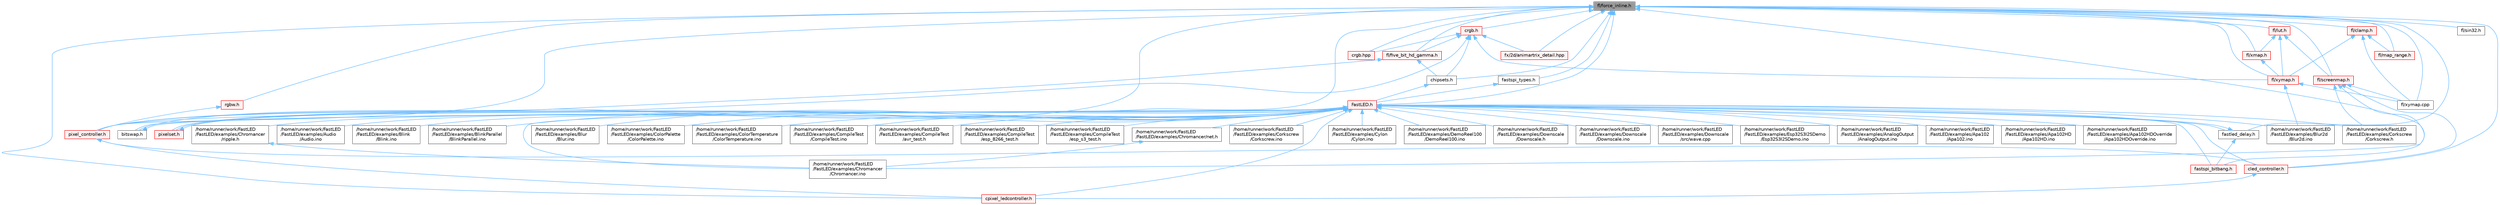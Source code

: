 digraph "fl/force_inline.h"
{
 // INTERACTIVE_SVG=YES
 // LATEX_PDF_SIZE
  bgcolor="transparent";
  edge [fontname=Helvetica,fontsize=10,labelfontname=Helvetica,labelfontsize=10];
  node [fontname=Helvetica,fontsize=10,shape=box,height=0.2,width=0.4];
  Node1 [id="Node000001",label="fl/force_inline.h",height=0.2,width=0.4,color="gray40", fillcolor="grey60", style="filled", fontcolor="black",tooltip=" "];
  Node1 -> Node2 [id="edge1_Node000001_Node000002",dir="back",color="steelblue1",style="solid",tooltip=" "];
  Node2 [id="Node000002",label="FastLED.h",height=0.2,width=0.4,color="red", fillcolor="#FFF0F0", style="filled",URL="$db/d97/_fast_l_e_d_8h.html",tooltip="central include file for FastLED, defines the CFastLED class/object"];
  Node2 -> Node3 [id="edge2_Node000002_Node000003",dir="back",color="steelblue1",style="solid",tooltip=" "];
  Node3 [id="Node000003",label="/home/runner/work/FastLED\l/FastLED/examples/AnalogOutput\l/AnalogOutput.ino",height=0.2,width=0.4,color="grey40", fillcolor="white", style="filled",URL="$d5/d17/_analog_output_8ino.html",tooltip="Demonstrates how to use FastLED color functions even without a \"pixel-addressible\" smart LED strip."];
  Node2 -> Node4 [id="edge3_Node000002_Node000004",dir="back",color="steelblue1",style="solid",tooltip=" "];
  Node4 [id="Node000004",label="/home/runner/work/FastLED\l/FastLED/examples/Apa102\l/Apa102.ino",height=0.2,width=0.4,color="grey40", fillcolor="white", style="filled",URL="$dd/d0f/_apa102_8ino.html",tooltip=" "];
  Node2 -> Node5 [id="edge4_Node000002_Node000005",dir="back",color="steelblue1",style="solid",tooltip=" "];
  Node5 [id="Node000005",label="/home/runner/work/FastLED\l/FastLED/examples/Apa102HD\l/Apa102HD.ino",height=0.2,width=0.4,color="grey40", fillcolor="white", style="filled",URL="$d1/d75/_apa102_h_d_8ino.html",tooltip="Example showing how to use the APA102HD gamma correction."];
  Node2 -> Node6 [id="edge5_Node000002_Node000006",dir="back",color="steelblue1",style="solid",tooltip=" "];
  Node6 [id="Node000006",label="/home/runner/work/FastLED\l/FastLED/examples/Apa102HDOverride\l/Apa102HDOverride.ino",height=0.2,width=0.4,color="grey40", fillcolor="white", style="filled",URL="$d3/d6e/_apa102_h_d_override_8ino.html",tooltip=" "];
  Node2 -> Node7 [id="edge6_Node000002_Node000007",dir="back",color="steelblue1",style="solid",tooltip=" "];
  Node7 [id="Node000007",label="/home/runner/work/FastLED\l/FastLED/examples/Audio\l/Audio.ino",height=0.2,width=0.4,color="grey40", fillcolor="white", style="filled",URL="$dc/d5d/_audio_8ino.html",tooltip=" "];
  Node2 -> Node8 [id="edge7_Node000002_Node000008",dir="back",color="steelblue1",style="solid",tooltip=" "];
  Node8 [id="Node000008",label="/home/runner/work/FastLED\l/FastLED/examples/Blink\l/Blink.ino",height=0.2,width=0.4,color="grey40", fillcolor="white", style="filled",URL="$d0/dc3/_blink_8ino.html",tooltip="Blink the first LED of an LED strip."];
  Node2 -> Node9 [id="edge8_Node000002_Node000009",dir="back",color="steelblue1",style="solid",tooltip=" "];
  Node9 [id="Node000009",label="/home/runner/work/FastLED\l/FastLED/examples/BlinkParallel\l/BlinkParallel.ino",height=0.2,width=0.4,color="grey40", fillcolor="white", style="filled",URL="$d5/d4d/_blink_parallel_8ino.html",tooltip="Shows parallel usage of WS2812 strips."];
  Node2 -> Node10 [id="edge9_Node000002_Node000010",dir="back",color="steelblue1",style="solid",tooltip=" "];
  Node10 [id="Node000010",label="/home/runner/work/FastLED\l/FastLED/examples/Blur\l/Blur.ino",height=0.2,width=0.4,color="grey40", fillcolor="white", style="filled",URL="$d4/d0c/_blur_8ino.html",tooltip=" "];
  Node2 -> Node11 [id="edge10_Node000002_Node000011",dir="back",color="steelblue1",style="solid",tooltip=" "];
  Node11 [id="Node000011",label="/home/runner/work/FastLED\l/FastLED/examples/Blur2d\l/Blur2d.ino",height=0.2,width=0.4,color="grey40", fillcolor="white", style="filled",URL="$df/d42/_blur2d_8ino.html",tooltip=" "];
  Node2 -> Node12 [id="edge11_Node000002_Node000012",dir="back",color="steelblue1",style="solid",tooltip=" "];
  Node12 [id="Node000012",label="/home/runner/work/FastLED\l/FastLED/examples/Chromancer\l/Chromancer.ino",height=0.2,width=0.4,color="grey40", fillcolor="white", style="filled",URL="$d1/ddb/_chromancer_8ino.html",tooltip=" "];
  Node2 -> Node13 [id="edge12_Node000002_Node000013",dir="back",color="steelblue1",style="solid",tooltip=" "];
  Node13 [id="Node000013",label="/home/runner/work/FastLED\l/FastLED/examples/Chromancer/net.h",height=0.2,width=0.4,color="grey40", fillcolor="white", style="filled",URL="$d7/d97/net_8h.html",tooltip=" "];
  Node13 -> Node12 [id="edge13_Node000013_Node000012",dir="back",color="steelblue1",style="solid",tooltip=" "];
  Node2 -> Node14 [id="edge14_Node000002_Node000014",dir="back",color="steelblue1",style="solid",tooltip=" "];
  Node14 [id="Node000014",label="/home/runner/work/FastLED\l/FastLED/examples/Chromancer\l/ripple.h",height=0.2,width=0.4,color="grey40", fillcolor="white", style="filled",URL="$de/de3/ripple_8h.html",tooltip=" "];
  Node14 -> Node12 [id="edge15_Node000014_Node000012",dir="back",color="steelblue1",style="solid",tooltip=" "];
  Node2 -> Node15 [id="edge16_Node000002_Node000015",dir="back",color="steelblue1",style="solid",tooltip=" "];
  Node15 [id="Node000015",label="/home/runner/work/FastLED\l/FastLED/examples/ColorPalette\l/ColorPalette.ino",height=0.2,width=0.4,color="grey40", fillcolor="white", style="filled",URL="$d1/dc5/_color_palette_8ino.html",tooltip="Demonstrates how to use ColorPalettes."];
  Node2 -> Node16 [id="edge17_Node000002_Node000016",dir="back",color="steelblue1",style="solid",tooltip=" "];
  Node16 [id="Node000016",label="/home/runner/work/FastLED\l/FastLED/examples/ColorTemperature\l/ColorTemperature.ino",height=0.2,width=0.4,color="grey40", fillcolor="white", style="filled",URL="$d7/d22/_color_temperature_8ino.html",tooltip="Demonstrates how to use ColorTemperature based color correction."];
  Node2 -> Node17 [id="edge18_Node000002_Node000017",dir="back",color="steelblue1",style="solid",tooltip=" "];
  Node17 [id="Node000017",label="/home/runner/work/FastLED\l/FastLED/examples/CompileTest\l/CompileTest.ino",height=0.2,width=0.4,color="grey40", fillcolor="white", style="filled",URL="$de/de0/_compile_test_8ino.html",tooltip=" "];
  Node2 -> Node18 [id="edge19_Node000002_Node000018",dir="back",color="steelblue1",style="solid",tooltip=" "];
  Node18 [id="Node000018",label="/home/runner/work/FastLED\l/FastLED/examples/CompileTest\l/avr_test.h",height=0.2,width=0.4,color="grey40", fillcolor="white", style="filled",URL="$df/d84/avr__test_8h.html",tooltip=" "];
  Node2 -> Node19 [id="edge20_Node000002_Node000019",dir="back",color="steelblue1",style="solid",tooltip=" "];
  Node19 [id="Node000019",label="/home/runner/work/FastLED\l/FastLED/examples/CompileTest\l/esp_8266_test.h",height=0.2,width=0.4,color="grey40", fillcolor="white", style="filled",URL="$dc/dc9/esp__8266__test_8h.html",tooltip=" "];
  Node2 -> Node20 [id="edge21_Node000002_Node000020",dir="back",color="steelblue1",style="solid",tooltip=" "];
  Node20 [id="Node000020",label="/home/runner/work/FastLED\l/FastLED/examples/CompileTest\l/esp_s3_test.h",height=0.2,width=0.4,color="grey40", fillcolor="white", style="filled",URL="$db/d1b/esp__s3__test_8h.html",tooltip=" "];
  Node2 -> Node21 [id="edge22_Node000002_Node000021",dir="back",color="steelblue1",style="solid",tooltip=" "];
  Node21 [id="Node000021",label="/home/runner/work/FastLED\l/FastLED/examples/Corkscrew\l/Corkscrew.h",height=0.2,width=0.4,color="grey40", fillcolor="white", style="filled",URL="$df/d40/examples_2_corkscrew_2corkscrew_8h.html",tooltip=" "];
  Node2 -> Node22 [id="edge23_Node000002_Node000022",dir="back",color="steelblue1",style="solid",tooltip=" "];
  Node22 [id="Node000022",label="/home/runner/work/FastLED\l/FastLED/examples/Corkscrew\l/Corkscrew.ino",height=0.2,width=0.4,color="grey40", fillcolor="white", style="filled",URL="$d7/de3/_corkscrew_8ino.html",tooltip=" "];
  Node2 -> Node23 [id="edge24_Node000002_Node000023",dir="back",color="steelblue1",style="solid",tooltip=" "];
  Node23 [id="Node000023",label="/home/runner/work/FastLED\l/FastLED/examples/Cylon\l/Cylon.ino",height=0.2,width=0.4,color="grey40", fillcolor="white", style="filled",URL="$d8/d97/_cylon_8ino.html",tooltip="An animation that moves a single LED back and forth as the entire strip changes."];
  Node2 -> Node24 [id="edge25_Node000002_Node000024",dir="back",color="steelblue1",style="solid",tooltip=" "];
  Node24 [id="Node000024",label="/home/runner/work/FastLED\l/FastLED/examples/DemoReel100\l/DemoReel100.ino",height=0.2,width=0.4,color="grey40", fillcolor="white", style="filled",URL="$d5/d25/_demo_reel100_8ino.html",tooltip="FastLED \"100 lines of code\" demo reel, showing off some effects."];
  Node2 -> Node25 [id="edge26_Node000002_Node000025",dir="back",color="steelblue1",style="solid",tooltip=" "];
  Node25 [id="Node000025",label="/home/runner/work/FastLED\l/FastLED/examples/Downscale\l/Downscale.h",height=0.2,width=0.4,color="grey40", fillcolor="white", style="filled",URL="$d6/d1a/examples_2_downscale_2downscale_8h.html",tooltip=" "];
  Node2 -> Node26 [id="edge27_Node000002_Node000026",dir="back",color="steelblue1",style="solid",tooltip=" "];
  Node26 [id="Node000026",label="/home/runner/work/FastLED\l/FastLED/examples/Downscale\l/Downscale.ino",height=0.2,width=0.4,color="grey40", fillcolor="white", style="filled",URL="$dc/dfb/_downscale_8ino.html",tooltip=" "];
  Node2 -> Node27 [id="edge28_Node000002_Node000027",dir="back",color="steelblue1",style="solid",tooltip=" "];
  Node27 [id="Node000027",label="/home/runner/work/FastLED\l/FastLED/examples/Downscale\l/src/wave.cpp",height=0.2,width=0.4,color="grey40", fillcolor="white", style="filled",URL="$de/d3f/examples_2_downscale_2src_2wave_8cpp.html",tooltip=" "];
  Node2 -> Node28 [id="edge29_Node000002_Node000028",dir="back",color="steelblue1",style="solid",tooltip=" "];
  Node28 [id="Node000028",label="/home/runner/work/FastLED\l/FastLED/examples/Esp32S3I2SDemo\l/Esp32S3I2SDemo.ino",height=0.2,width=0.4,color="grey40", fillcolor="white", style="filled",URL="$db/de9/_esp32_s3_i2_s_demo_8ino.html",tooltip=" "];
  Node2 -> Node94 [id="edge30_Node000002_Node000094",dir="back",color="steelblue1",style="solid",tooltip=" "];
  Node94 [id="Node000094",label="bitswap.h",height=0.2,width=0.4,color="grey40", fillcolor="white", style="filled",URL="$de/ded/bitswap_8h.html",tooltip="Functions for doing a rotation of bits/bytes used by parallel output."];
  Node94 -> Node2 [id="edge31_Node000094_Node000002",dir="back",color="steelblue1",style="solid",tooltip=" "];
  Node2 -> Node96 [id="edge32_Node000002_Node000096",dir="back",color="steelblue1",style="solid",tooltip=" "];
  Node96 [id="Node000096",label="cled_controller.h",height=0.2,width=0.4,color="red", fillcolor="#FFF0F0", style="filled",URL="$db/d6d/cled__controller_8h.html",tooltip="base definitions used by led controllers for writing out led data"];
  Node96 -> Node97 [id="edge33_Node000096_Node000097",dir="back",color="steelblue1",style="solid",tooltip=" "];
  Node97 [id="Node000097",label="cpixel_ledcontroller.h",height=0.2,width=0.4,color="red", fillcolor="#FFF0F0", style="filled",URL="$d9/d57/cpixel__ledcontroller_8h.html",tooltip="defines the templated version of the CLEDController class"];
  Node2 -> Node97 [id="edge34_Node000002_Node000097",dir="back",color="steelblue1",style="solid",tooltip=" "];
  Node2 -> Node104 [id="edge35_Node000002_Node000104",dir="back",color="steelblue1",style="solid",tooltip=" "];
  Node104 [id="Node000104",label="fastled_delay.h",height=0.2,width=0.4,color="grey40", fillcolor="white", style="filled",URL="$d0/da8/fastled__delay_8h.html",tooltip="Utility functions and classes for managing delay cycles."];
  Node104 -> Node2 [id="edge36_Node000104_Node000002",dir="back",color="steelblue1",style="solid",tooltip=" "];
  Node104 -> Node105 [id="edge37_Node000104_Node000105",dir="back",color="steelblue1",style="solid",tooltip=" "];
  Node105 [id="Node000105",label="fastspi_bitbang.h",height=0.2,width=0.4,color="red", fillcolor="#FFF0F0", style="filled",URL="$d9/d8d/fastspi__bitbang_8h.html",tooltip="Software SPI (aka bit-banging) support."];
  Node2 -> Node105 [id="edge38_Node000002_Node000105",dir="back",color="steelblue1",style="solid",tooltip=" "];
  Node2 -> Node138 [id="edge39_Node000002_Node000138",dir="back",color="steelblue1",style="solid",tooltip=" "];
  Node138 [id="Node000138",label="pixel_controller.h",height=0.2,width=0.4,color="red", fillcolor="#FFF0F0", style="filled",URL="$d5/d4d/pixel__controller_8h.html",tooltip="Low level pixel data writing class."];
  Node138 -> Node96 [id="edge40_Node000138_Node000096",dir="back",color="steelblue1",style="solid",tooltip=" "];
  Node138 -> Node97 [id="edge41_Node000138_Node000097",dir="back",color="steelblue1",style="solid",tooltip=" "];
  Node2 -> Node140 [id="edge42_Node000002_Node000140",dir="back",color="steelblue1",style="solid",tooltip=" "];
  Node140 [id="Node000140",label="pixelset.h",height=0.2,width=0.4,color="red", fillcolor="#FFF0F0", style="filled",URL="$d4/d46/pixelset_8h.html",tooltip="Declares classes for managing logical groups of LEDs."];
  Node140 -> Node2 [id="edge43_Node000140_Node000002",dir="back",color="steelblue1",style="solid",tooltip=" "];
  Node1 -> Node94 [id="edge44_Node000001_Node000094",dir="back",color="steelblue1",style="solid",tooltip=" "];
  Node1 -> Node134 [id="edge45_Node000001_Node000134",dir="back",color="steelblue1",style="solid",tooltip=" "];
  Node134 [id="Node000134",label="chipsets.h",height=0.2,width=0.4,color="grey40", fillcolor="white", style="filled",URL="$db/d66/chipsets_8h.html",tooltip="Contains the bulk of the definitions for the various LED chipsets supported."];
  Node134 -> Node2 [id="edge46_Node000134_Node000002",dir="back",color="steelblue1",style="solid",tooltip=" "];
  Node1 -> Node96 [id="edge47_Node000001_Node000096",dir="back",color="steelblue1",style="solid",tooltip=" "];
  Node1 -> Node97 [id="edge48_Node000001_Node000097",dir="back",color="steelblue1",style="solid",tooltip=" "];
  Node1 -> Node150 [id="edge49_Node000001_Node000150",dir="back",color="steelblue1",style="solid",tooltip=" "];
  Node150 [id="Node000150",label="crgb.h",height=0.2,width=0.4,color="red", fillcolor="#FFF0F0", style="filled",URL="$db/dd1/crgb_8h.html",tooltip="Defines the red, green, and blue (RGB) pixel struct."];
  Node150 -> Node134 [id="edge50_Node000150_Node000134",dir="back",color="steelblue1",style="solid",tooltip=" "];
  Node150 -> Node132 [id="edge51_Node000150_Node000132",dir="back",color="steelblue1",style="solid",tooltip=" "];
  Node132 [id="Node000132",label="crgb.hpp",height=0.2,width=0.4,color="red", fillcolor="#FFF0F0", style="filled",URL="$d0/d4b/crgb_8hpp.html",tooltip="Defines utility functions for the red, green, and blue (RGB) pixel struct."];
  Node150 -> Node178 [id="edge52_Node000150_Node000178",dir="back",color="steelblue1",style="solid",tooltip=" "];
  Node178 [id="Node000178",label="fl/five_bit_hd_gamma.h",height=0.2,width=0.4,color="red", fillcolor="#FFF0F0", style="filled",URL="$dc/d44/five__bit__hd__gamma_8h.html",tooltip="Declares functions for five-bit gamma correction."];
  Node178 -> Node134 [id="edge53_Node000178_Node000134",dir="back",color="steelblue1",style="solid",tooltip=" "];
  Node178 -> Node138 [id="edge54_Node000178_Node000138",dir="back",color="steelblue1",style="solid",tooltip=" "];
  Node150 -> Node231 [id="edge55_Node000150_Node000231",dir="back",color="steelblue1",style="solid",tooltip=" "];
  Node231 [id="Node000231",label="fl/xymap.h",height=0.2,width=0.4,color="red", fillcolor="#FFF0F0", style="filled",URL="$da/d61/xymap_8h.html",tooltip=" "];
  Node231 -> Node11 [id="edge56_Node000231_Node000011",dir="back",color="steelblue1",style="solid",tooltip=" "];
  Node231 -> Node242 [id="edge57_Node000231_Node000242",dir="back",color="steelblue1",style="solid",tooltip=" "];
  Node242 [id="Node000242",label="fl/xymap.cpp",height=0.2,width=0.4,color="grey40", fillcolor="white", style="filled",URL="$d7/d09/xymap_8cpp.html",tooltip=" "];
  Node150 -> Node245 [id="edge58_Node000150_Node000245",dir="back",color="steelblue1",style="solid",tooltip=" "];
  Node245 [id="Node000245",label="fx/2d/animartrix_detail.hpp",height=0.2,width=0.4,color="red", fillcolor="#FFF0F0", style="filled",URL="$d3/d3b/animartrix__detail_8hpp.html",tooltip=" "];
  Node150 -> Node138 [id="edge59_Node000150_Node000138",dir="back",color="steelblue1",style="solid",tooltip=" "];
  Node1 -> Node132 [id="edge60_Node000001_Node000132",dir="back",color="steelblue1",style="solid",tooltip=" "];
  Node1 -> Node104 [id="edge61_Node000001_Node000104",dir="back",color="steelblue1",style="solid",tooltip=" "];
  Node1 -> Node105 [id="edge62_Node000001_Node000105",dir="back",color="steelblue1",style="solid",tooltip=" "];
  Node1 -> Node256 [id="edge63_Node000001_Node000256",dir="back",color="steelblue1",style="solid",tooltip=" "];
  Node256 [id="Node000256",label="fastspi_types.h",height=0.2,width=0.4,color="grey40", fillcolor="white", style="filled",URL="$d2/ddb/fastspi__types_8h.html",tooltip="Data types and constants used by SPI interfaces."];
  Node256 -> Node2 [id="edge64_Node000256_Node000002",dir="back",color="steelblue1",style="solid",tooltip=" "];
  Node1 -> Node257 [id="edge65_Node000001_Node000257",dir="back",color="steelblue1",style="solid",tooltip=" "];
  Node257 [id="Node000257",label="fl/clamp.h",height=0.2,width=0.4,color="red", fillcolor="#FFF0F0", style="filled",URL="$d6/dd3/clamp_8h.html",tooltip=" "];
  Node257 -> Node258 [id="edge66_Node000257_Node000258",dir="back",color="steelblue1",style="solid",tooltip=" "];
  Node258 [id="Node000258",label="fl/map_range.h",height=0.2,width=0.4,color="red", fillcolor="#FFF0F0", style="filled",URL="$d1/d47/map__range_8h.html",tooltip=" "];
  Node257 -> Node242 [id="edge67_Node000257_Node000242",dir="back",color="steelblue1",style="solid",tooltip=" "];
  Node257 -> Node231 [id="edge68_Node000257_Node000231",dir="back",color="steelblue1",style="solid",tooltip=" "];
  Node1 -> Node178 [id="edge69_Node000001_Node000178",dir="back",color="steelblue1",style="solid",tooltip=" "];
  Node1 -> Node263 [id="edge70_Node000001_Node000263",dir="back",color="steelblue1",style="solid",tooltip=" "];
  Node263 [id="Node000263",label="fl/lut.h",height=0.2,width=0.4,color="red", fillcolor="#FFF0F0", style="filled",URL="$db/d54/lut_8h.html",tooltip=" "];
  Node263 -> Node264 [id="edge71_Node000263_Node000264",dir="back",color="steelblue1",style="solid",tooltip=" "];
  Node264 [id="Node000264",label="fl/screenmap.h",height=0.2,width=0.4,color="red", fillcolor="#FFF0F0", style="filled",URL="$d7/d97/screenmap_8h.html",tooltip=" "];
  Node264 -> Node12 [id="edge72_Node000264_Node000012",dir="back",color="steelblue1",style="solid",tooltip=" "];
  Node264 -> Node21 [id="edge73_Node000264_Node000021",dir="back",color="steelblue1",style="solid",tooltip=" "];
  Node264 -> Node96 [id="edge74_Node000264_Node000096",dir="back",color="steelblue1",style="solid",tooltip=" "];
  Node264 -> Node242 [id="edge75_Node000264_Node000242",dir="back",color="steelblue1",style="solid",tooltip=" "];
  Node263 -> Node265 [id="edge76_Node000263_Node000265",dir="back",color="steelblue1",style="solid",tooltip=" "];
  Node265 [id="Node000265",label="fl/xmap.h",height=0.2,width=0.4,color="red", fillcolor="#FFF0F0", style="filled",URL="$dd/dcc/xmap_8h.html",tooltip=" "];
  Node265 -> Node231 [id="edge77_Node000265_Node000231",dir="back",color="steelblue1",style="solid",tooltip=" "];
  Node263 -> Node231 [id="edge78_Node000263_Node000231",dir="back",color="steelblue1",style="solid",tooltip=" "];
  Node1 -> Node258 [id="edge79_Node000001_Node000258",dir="back",color="steelblue1",style="solid",tooltip=" "];
  Node1 -> Node264 [id="edge80_Node000001_Node000264",dir="back",color="steelblue1",style="solid",tooltip=" "];
  Node1 -> Node309 [id="edge81_Node000001_Node000309",dir="back",color="steelblue1",style="solid",tooltip=" "];
  Node309 [id="Node000309",label="fl/sin32.h",height=0.2,width=0.4,color="grey40", fillcolor="white", style="filled",URL="$d3/d84/sin32_8h.html",tooltip=" "];
  Node1 -> Node265 [id="edge82_Node000001_Node000265",dir="back",color="steelblue1",style="solid",tooltip=" "];
  Node1 -> Node242 [id="edge83_Node000001_Node000242",dir="back",color="steelblue1",style="solid",tooltip=" "];
  Node1 -> Node231 [id="edge84_Node000001_Node000231",dir="back",color="steelblue1",style="solid",tooltip=" "];
  Node1 -> Node245 [id="edge85_Node000001_Node000245",dir="back",color="steelblue1",style="solid",tooltip=" "];
  Node1 -> Node138 [id="edge86_Node000001_Node000138",dir="back",color="steelblue1",style="solid",tooltip=" "];
  Node1 -> Node140 [id="edge87_Node000001_Node000140",dir="back",color="steelblue1",style="solid",tooltip=" "];
  Node1 -> Node310 [id="edge88_Node000001_Node000310",dir="back",color="steelblue1",style="solid",tooltip=" "];
  Node310 [id="Node000310",label="rgbw.h",height=0.2,width=0.4,color="red", fillcolor="#FFF0F0", style="filled",URL="$d7/dbb/rgbw_8h.html",tooltip="Functions for red, green, blue, white (RGBW) output."];
  Node310 -> Node138 [id="edge89_Node000310_Node000138",dir="back",color="steelblue1",style="solid",tooltip=" "];
}
